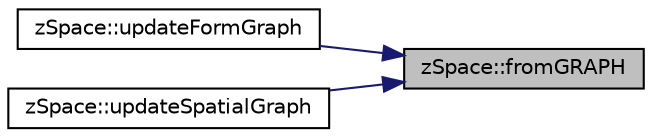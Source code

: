 digraph "zSpace::fromGRAPH"
{
 // LATEX_PDF_SIZE
  edge [fontname="Helvetica",fontsize="10",labelfontname="Helvetica",labelfontsize="10"];
  node [fontname="Helvetica",fontsize="10",shape=record];
  rankdir="RL";
  Node13 [label="zSpace::fromGRAPH",height=0.2,width=0.4,color="black", fillcolor="grey75", style="filled", fontcolor="black",tooltip="This method creates a container of particles with the positions initiaised at the graph vertex positi..."];
  Node13 -> Node14 [dir="back",color="midnightblue",fontsize="10",style="solid",fontname="Helvetica"];
  Node14 [label="zSpace::updateFormGraph",height=0.2,width=0.4,color="black", fillcolor="white", style="filled",URL="$group__z_polytopal.html#ga4e6850be5b5333e95b01d524d2a51d79",tooltip="This method updates the form diagram."];
  Node13 -> Node15 [dir="back",color="midnightblue",fontsize="10",style="solid",fontname="Helvetica"];
  Node15 [label="zSpace::updateSpatialGraph",height=0.2,width=0.4,color="black", fillcolor="white", style="filled",URL="$group__z_spatial_structure.html#ga1b949801964a52e7def70ec461cbd4d6",tooltip="This method updates the form diagram."];
}
